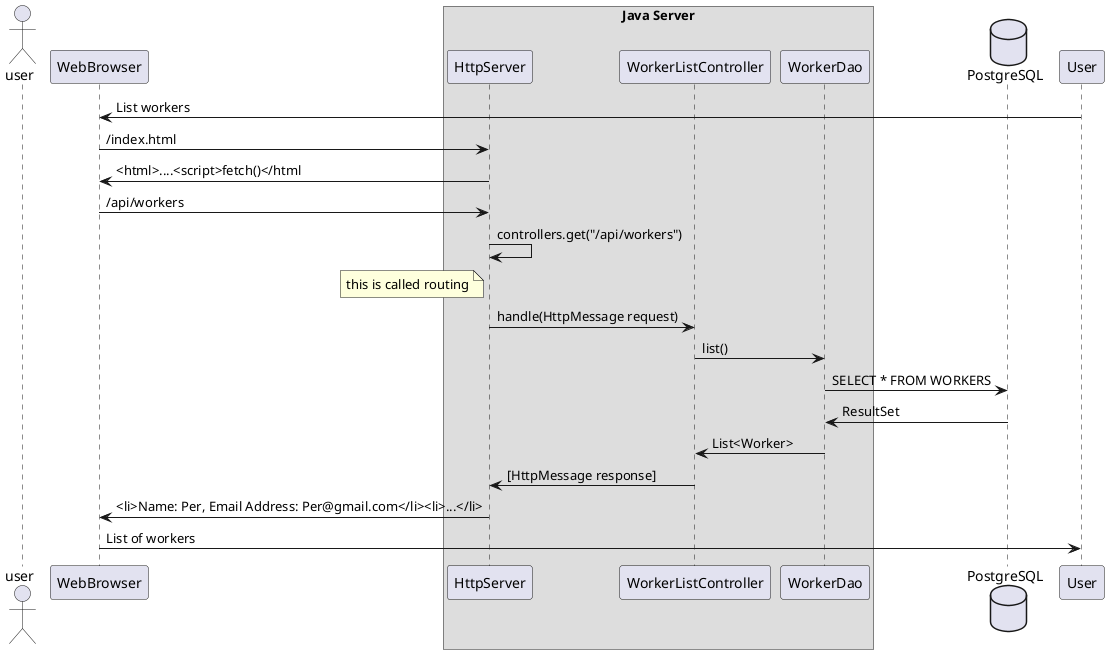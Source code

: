 @startuml

actor user
participant WebBrowser

box Java Server
    participant HttpServer
    participant WorkerListController
    participant WorkerDao
end box

database PostgreSQL

User -> WebBrowser: List workers
WebBrowser -> HttpServer: /index.html
WebBrowser <- HttpServer: <html>....<script>fetch()</html
WebBrowser -> HttpServer: /api/workers
HttpServer -> HttpServer: controllers.get("/api/workers")
note left of HttpServer: this is called routing
HttpServer -> WorkerListController: handle(HttpMessage request)
WorkerListController -> WorkerDao: list()
WorkerDao -> PostgreSQL: SELECT * FROM WORKERS
WorkerDao <- PostgreSQL: ResultSet
WorkerListController <- WorkerDao: List<Worker>
HttpServer <- WorkerListController: [HttpMessage response]
WebBrowser <- HttpServer: <li>Name: Per, Email Address: Per@gmail.com</li><li>...</li>
User <- WebBrowser: List of workers

@enduml